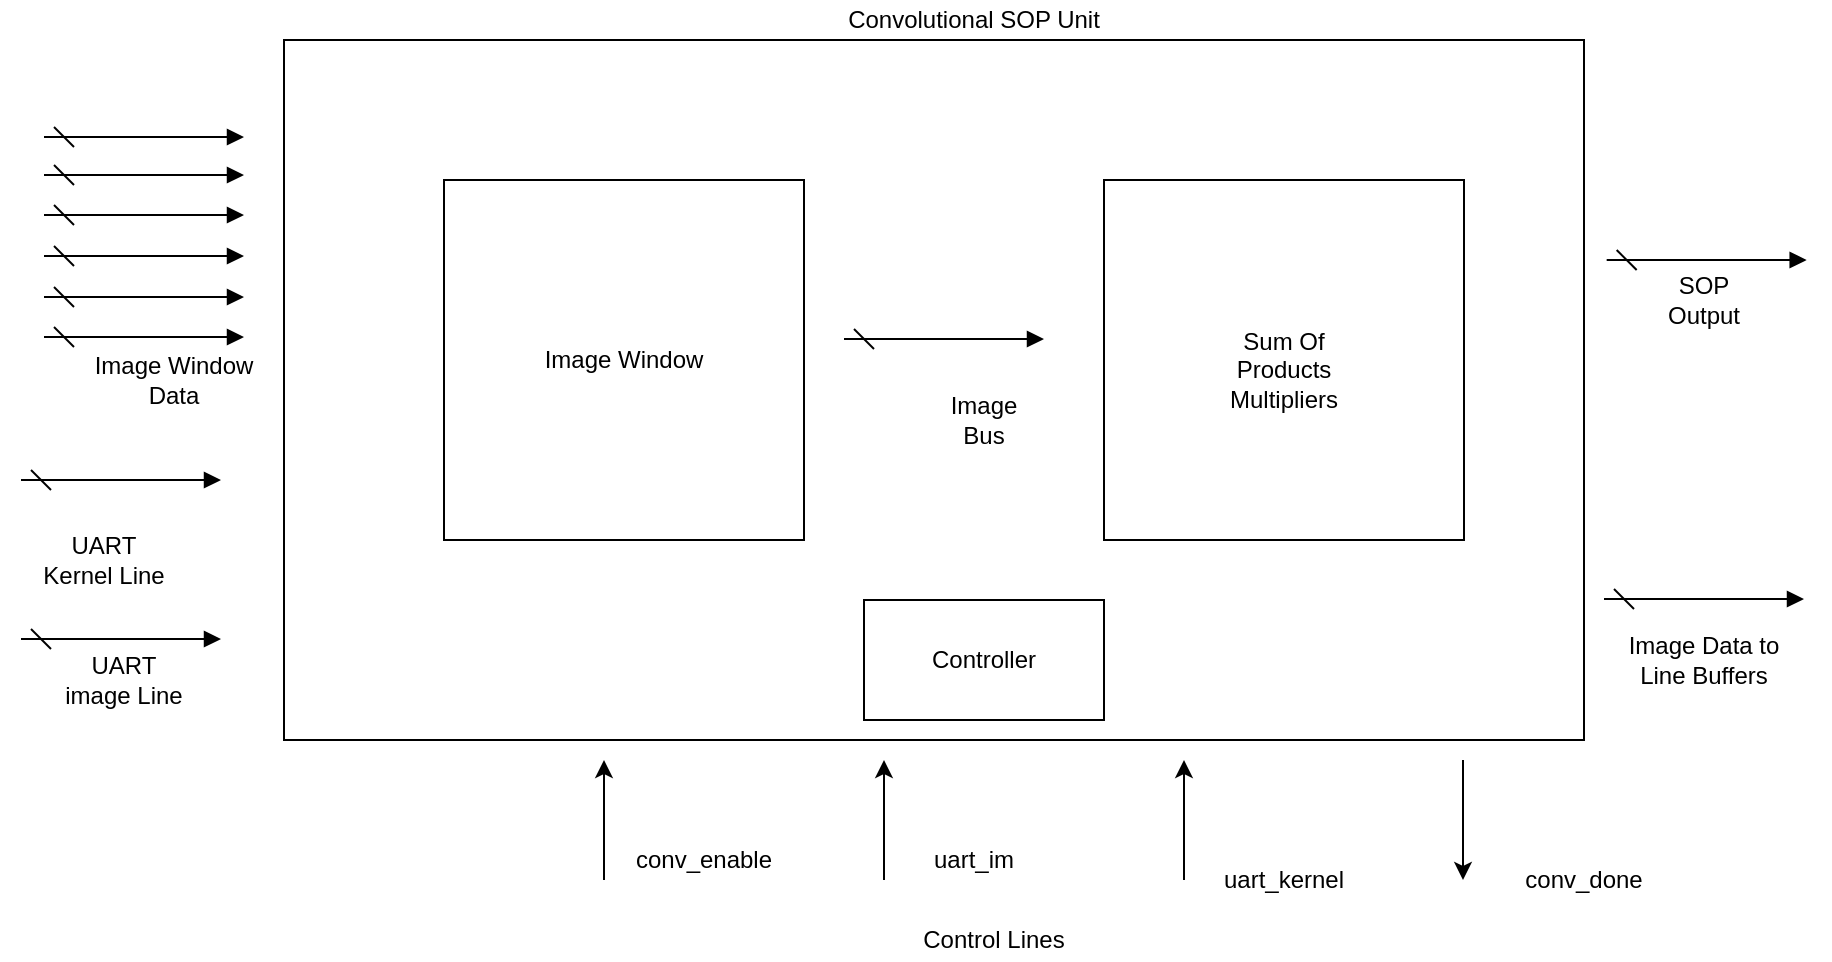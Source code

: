 <mxfile pages="5" version="11.2.8" type="github"><diagram id="22mHiTSVmHhZgT7WigQL" name="Page-1"><mxGraphModel dx="1967" dy="670" grid="1" gridSize="10" guides="1" tooltips="1" connect="1" arrows="1" fold="1" page="1" pageScale="1" pageWidth="850" pageHeight="1100" math="0" shadow="0"><root><mxCell id="0"/><mxCell id="1" parent="0"/><mxCell id="A-DwUGsljBE6EYlHJ1B1-1" value="" style="rounded=0;whiteSpace=wrap;html=1;" parent="1" vertex="1"><mxGeometry x="30" y="40" width="650" height="350" as="geometry"/></mxCell><mxCell id="A-DwUGsljBE6EYlHJ1B1-2" value="Convolutional SOP Unit" style="text;html=1;strokeColor=none;fillColor=none;align=center;verticalAlign=middle;whiteSpace=wrap;rounded=0;" parent="1" vertex="1"><mxGeometry x="300" y="20" width="150" height="20" as="geometry"/></mxCell><mxCell id="A-DwUGsljBE6EYlHJ1B1-3" value="" style="whiteSpace=wrap;html=1;aspect=fixed;" parent="1" vertex="1"><mxGeometry x="110" y="110" width="180" height="180" as="geometry"/></mxCell><mxCell id="A-DwUGsljBE6EYlHJ1B1-5" value="Image Window" style="text;html=1;strokeColor=none;fillColor=none;align=center;verticalAlign=middle;whiteSpace=wrap;rounded=0;" parent="1" vertex="1"><mxGeometry x="120" y="190" width="160" height="20" as="geometry"/></mxCell><mxCell id="A-DwUGsljBE6EYlHJ1B1-6" value="" style="whiteSpace=wrap;html=1;aspect=fixed;" parent="1" vertex="1"><mxGeometry x="440" y="110" width="180" height="180" as="geometry"/></mxCell><mxCell id="A-DwUGsljBE6EYlHJ1B1-7" value="Sum Of Products Multipliers" style="text;html=1;strokeColor=none;fillColor=none;align=center;verticalAlign=middle;whiteSpace=wrap;rounded=0;" parent="1" vertex="1"><mxGeometry x="500" y="180" width="60" height="50" as="geometry"/></mxCell><mxCell id="A-DwUGsljBE6EYlHJ1B1-8" value="Controller" style="rounded=0;whiteSpace=wrap;html=1;" parent="1" vertex="1"><mxGeometry x="320" y="320" width="120" height="60" as="geometry"/></mxCell><mxCell id="A-DwUGsljBE6EYlHJ1B1-11" value="" style="endArrow=classic;html=1;" parent="1" edge="1"><mxGeometry width="50" height="50" relative="1" as="geometry"><mxPoint x="190" y="460" as="sourcePoint"/><mxPoint x="190" y="400" as="targetPoint"/></mxGeometry></mxCell><mxCell id="A-DwUGsljBE6EYlHJ1B1-12" value="conv_enable" style="text;html=1;strokeColor=none;fillColor=none;align=center;verticalAlign=middle;whiteSpace=wrap;rounded=0;" parent="1" vertex="1"><mxGeometry x="220" y="440" width="40" height="20" as="geometry"/></mxCell><mxCell id="A-DwUGsljBE6EYlHJ1B1-15" value="" style="endArrow=classic;html=1;" parent="1" edge="1"><mxGeometry width="50" height="50" relative="1" as="geometry"><mxPoint x="330" y="460" as="sourcePoint"/><mxPoint x="330" y="400" as="targetPoint"/></mxGeometry></mxCell><mxCell id="A-DwUGsljBE6EYlHJ1B1-18" value="conv_done" style="text;html=1;strokeColor=none;fillColor=none;align=center;verticalAlign=middle;whiteSpace=wrap;rounded=0;" parent="1" vertex="1"><mxGeometry x="660" y="450" width="40" height="20" as="geometry"/></mxCell><mxCell id="A-DwUGsljBE6EYlHJ1B1-19" value="" style="endArrow=classic;html=1;" parent="1" edge="1"><mxGeometry width="50" height="50" relative="1" as="geometry"><mxPoint x="480" y="460" as="sourcePoint"/><mxPoint x="480" y="400" as="targetPoint"/></mxGeometry></mxCell><mxCell id="A-DwUGsljBE6EYlHJ1B1-20" value="uart_im" style="text;html=1;strokeColor=none;fillColor=none;align=center;verticalAlign=middle;whiteSpace=wrap;rounded=0;" parent="1" vertex="1"><mxGeometry x="355" y="440" width="40" height="20" as="geometry"/></mxCell><mxCell id="A-DwUGsljBE6EYlHJ1B1-22" value="" style="endArrow=classic;html=1;" parent="1" edge="1"><mxGeometry width="50" height="50" relative="1" as="geometry"><mxPoint x="619.5" y="400" as="sourcePoint"/><mxPoint x="619.5" y="460" as="targetPoint"/></mxGeometry></mxCell><mxCell id="A-DwUGsljBE6EYlHJ1B1-23" value="uart_kernel" style="text;html=1;strokeColor=none;fillColor=none;align=center;verticalAlign=middle;whiteSpace=wrap;rounded=0;" parent="1" vertex="1"><mxGeometry x="510" y="450" width="40" height="20" as="geometry"/></mxCell><mxCell id="A-DwUGsljBE6EYlHJ1B1-25" value="" style="startArrow=dash;startSize=8;endArrow=block;endFill=1;endSize=6;html=1;" parent="1" edge="1"><mxGeometry width="100" relative="1" as="geometry"><mxPoint x="310" y="189.5" as="sourcePoint"/><mxPoint x="410" y="189.5" as="targetPoint"/></mxGeometry></mxCell><mxCell id="A-DwUGsljBE6EYlHJ1B1-26" value="Control Lines" style="text;html=1;strokeColor=none;fillColor=none;align=center;verticalAlign=middle;whiteSpace=wrap;rounded=0;" parent="1" vertex="1"><mxGeometry x="340" y="480" width="90" height="20" as="geometry"/></mxCell><mxCell id="A-DwUGsljBE6EYlHJ1B1-27" value="Image Bus" style="text;html=1;strokeColor=none;fillColor=none;align=center;verticalAlign=middle;whiteSpace=wrap;rounded=0;" parent="1" vertex="1"><mxGeometry x="360" y="220" width="40" height="20" as="geometry"/></mxCell><mxCell id="A-DwUGsljBE6EYlHJ1B1-28" value="" style="startArrow=dash;startSize=8;endArrow=block;endFill=1;endSize=6;html=1;" parent="1" edge="1"><mxGeometry width="100" relative="1" as="geometry"><mxPoint x="-90" y="88.5" as="sourcePoint"/><mxPoint x="10" y="88.5" as="targetPoint"/></mxGeometry></mxCell><mxCell id="A-DwUGsljBE6EYlHJ1B1-29" value="" style="startArrow=dash;startSize=8;endArrow=block;endFill=1;endSize=6;html=1;" parent="1" edge="1"><mxGeometry width="100" relative="1" as="geometry"><mxPoint x="-90" y="107.5" as="sourcePoint"/><mxPoint x="10" y="107.5" as="targetPoint"/></mxGeometry></mxCell><mxCell id="A-DwUGsljBE6EYlHJ1B1-30" value="" style="startArrow=dash;startSize=8;endArrow=block;endFill=1;endSize=6;html=1;" parent="1" edge="1"><mxGeometry width="100" relative="1" as="geometry"><mxPoint x="-90" y="127.5" as="sourcePoint"/><mxPoint x="10" y="127.5" as="targetPoint"/></mxGeometry></mxCell><mxCell id="A-DwUGsljBE6EYlHJ1B1-31" value="" style="startArrow=dash;startSize=8;endArrow=block;endFill=1;endSize=6;html=1;" parent="1" edge="1"><mxGeometry width="100" relative="1" as="geometry"><mxPoint x="-90" y="148" as="sourcePoint"/><mxPoint x="10" y="148" as="targetPoint"/></mxGeometry></mxCell><mxCell id="A-DwUGsljBE6EYlHJ1B1-32" value="" style="startArrow=dash;startSize=8;endArrow=block;endFill=1;endSize=6;html=1;" parent="1" edge="1"><mxGeometry width="100" relative="1" as="geometry"><mxPoint x="-90" y="168.5" as="sourcePoint"/><mxPoint x="10" y="168.5" as="targetPoint"/></mxGeometry></mxCell><mxCell id="A-DwUGsljBE6EYlHJ1B1-33" value="" style="startArrow=dash;startSize=8;endArrow=block;endFill=1;endSize=6;html=1;" parent="1" edge="1"><mxGeometry width="100" relative="1" as="geometry"><mxPoint x="-90" y="188.5" as="sourcePoint"/><mxPoint x="10" y="188.5" as="targetPoint"/></mxGeometry></mxCell><mxCell id="A-DwUGsljBE6EYlHJ1B1-35" value="Image Window Data" style="text;html=1;strokeColor=none;fillColor=none;align=center;verticalAlign=middle;whiteSpace=wrap;rounded=0;" parent="1" vertex="1"><mxGeometry x="-70" y="200" width="90" height="20" as="geometry"/></mxCell><mxCell id="A-DwUGsljBE6EYlHJ1B1-36" value="" style="startArrow=dash;startSize=8;endArrow=block;endFill=1;endSize=6;html=1;" parent="1" edge="1"><mxGeometry width="100" relative="1" as="geometry"><mxPoint x="-101.5" y="260" as="sourcePoint"/><mxPoint x="-1.5" y="260" as="targetPoint"/></mxGeometry></mxCell><mxCell id="A-DwUGsljBE6EYlHJ1B1-37" value="UART image Line" style="text;html=1;strokeColor=none;fillColor=none;align=center;verticalAlign=middle;whiteSpace=wrap;rounded=0;" parent="1" vertex="1"><mxGeometry x="-85" y="350" width="70" height="20" as="geometry"/></mxCell><mxCell id="A-DwUGsljBE6EYlHJ1B1-39" value="" style="startArrow=dash;startSize=8;endArrow=block;endFill=1;endSize=6;html=1;" parent="1" edge="1"><mxGeometry width="100" relative="1" as="geometry"><mxPoint x="691.333" y="150" as="sourcePoint"/><mxPoint x="791.333" y="150" as="targetPoint"/></mxGeometry></mxCell><mxCell id="A-DwUGsljBE6EYlHJ1B1-40" value="SOP Output" style="text;html=1;strokeColor=none;fillColor=none;align=center;verticalAlign=middle;whiteSpace=wrap;rounded=0;" parent="1" vertex="1"><mxGeometry x="720" y="160" width="40" height="20" as="geometry"/></mxCell><mxCell id="gmLHxpzR-BmfeOQctrAp-7" value="Image Data to Line Buffers" style="text;html=1;strokeColor=none;fillColor=none;align=center;verticalAlign=middle;whiteSpace=wrap;rounded=0;" parent="1" vertex="1"><mxGeometry x="695" y="340" width="90" height="20" as="geometry"/></mxCell><mxCell id="gmLHxpzR-BmfeOQctrAp-11" value="UART Kernel Line" style="text;html=1;strokeColor=none;fillColor=none;align=center;verticalAlign=middle;whiteSpace=wrap;rounded=0;" parent="1" vertex="1"><mxGeometry x="-95" y="290" width="70" height="20" as="geometry"/></mxCell><mxCell id="gmLHxpzR-BmfeOQctrAp-13" value="" style="startArrow=dash;startSize=8;endArrow=block;endFill=1;endSize=6;html=1;" parent="1" edge="1"><mxGeometry width="100" relative="1" as="geometry"><mxPoint x="-101.5" y="339.5" as="sourcePoint"/><mxPoint x="-1.5" y="339.5" as="targetPoint"/></mxGeometry></mxCell><mxCell id="JwOKlO1gDXySLURaSj7I-1" value="" style="startArrow=dash;startSize=8;endArrow=block;endFill=1;endSize=6;html=1;" parent="1" edge="1"><mxGeometry width="100" relative="1" as="geometry"><mxPoint x="690" y="319.5" as="sourcePoint"/><mxPoint x="790" y="319.5" as="targetPoint"/></mxGeometry></mxCell></root></mxGraphModel></diagram><diagram id="Rbnd_I2RS7SfJjRFTraC" name="Page-2"><mxGraphModel dx="782" dy="469" grid="1" gridSize="10" guides="1" tooltips="1" connect="1" arrows="1" fold="1" page="1" pageScale="1" pageWidth="850" pageHeight="1100" math="0" shadow="0"><root><mxCell id="D1V8HaXxPeXqqGJGkwDs-0"/><mxCell id="D1V8HaXxPeXqqGJGkwDs-1" parent="D1V8HaXxPeXqqGJGkwDs-0"/><mxCell id="D1V8HaXxPeXqqGJGkwDs-2" value="" style="ellipse;whiteSpace=wrap;html=1;aspect=fixed;" parent="D1V8HaXxPeXqqGJGkwDs-1" vertex="1"><mxGeometry x="130" y="100" width="80" height="80" as="geometry"/></mxCell><mxCell id="D1V8HaXxPeXqqGJGkwDs-3" value="Load_Kernel" style="text;html=1;strokeColor=none;fillColor=none;align=center;verticalAlign=middle;whiteSpace=wrap;rounded=0;" parent="D1V8HaXxPeXqqGJGkwDs-1" vertex="1"><mxGeometry x="390" y="140" width="40" height="20" as="geometry"/></mxCell><mxCell id="D1V8HaXxPeXqqGJGkwDs-4" value="" style="ellipse;whiteSpace=wrap;html=1;aspect=fixed;" parent="D1V8HaXxPeXqqGJGkwDs-1" vertex="1"><mxGeometry x="370" y="50" width="80" height="80" as="geometry"/></mxCell><mxCell id="D1V8HaXxPeXqqGJGkwDs-5" value="" style="endArrow=classic;html=1;" parent="D1V8HaXxPeXqqGJGkwDs-1" edge="1"><mxGeometry width="50" height="50" relative="1" as="geometry"><mxPoint x="260" y="140" as="sourcePoint"/><mxPoint x="330" y="100" as="targetPoint"/></mxGeometry></mxCell><mxCell id="D1V8HaXxPeXqqGJGkwDs-6" value="IDLE" style="text;html=1;strokeColor=none;fillColor=none;align=center;verticalAlign=middle;whiteSpace=wrap;rounded=0;" parent="D1V8HaXxPeXqqGJGkwDs-1" vertex="1"><mxGeometry x="160" y="210" width="40" height="20" as="geometry"/></mxCell><mxCell id="D1V8HaXxPeXqqGJGkwDs-7" value="" style="ellipse;whiteSpace=wrap;html=1;aspect=fixed;" parent="D1V8HaXxPeXqqGJGkwDs-1" vertex="1"><mxGeometry x="570" y="50" width="80" height="80" as="geometry"/></mxCell><mxCell id="D1V8HaXxPeXqqGJGkwDs-8" value="" style="endArrow=classic;html=1;" parent="D1V8HaXxPeXqqGJGkwDs-1" edge="1"><mxGeometry width="50" height="50" relative="1" as="geometry"><mxPoint x="470" y="70" as="sourcePoint"/><mxPoint x="530" y="70" as="targetPoint"/></mxGeometry></mxCell><mxCell id="D1V8HaXxPeXqqGJGkwDs-9" value="Pre_SOP" style="text;html=1;strokeColor=none;fillColor=none;align=center;verticalAlign=middle;whiteSpace=wrap;rounded=0;" parent="D1V8HaXxPeXqqGJGkwDs-1" vertex="1"><mxGeometry x="590" y="150" width="40" height="20" as="geometry"/></mxCell><mxCell id="D1V8HaXxPeXqqGJGkwDs-10" value="" style="ellipse;whiteSpace=wrap;html=1;aspect=fixed;" parent="D1V8HaXxPeXqqGJGkwDs-1" vertex="1"><mxGeometry x="460" y="240" width="80" height="80" as="geometry"/></mxCell><mxCell id="D1V8HaXxPeXqqGJGkwDs-11" value="" style="endArrow=classic;html=1;" parent="D1V8HaXxPeXqqGJGkwDs-1" edge="1"><mxGeometry width="50" height="50" relative="1" as="geometry"><mxPoint x="580" y="210" as="sourcePoint"/><mxPoint x="540" y="250" as="targetPoint"/></mxGeometry></mxCell><mxCell id="D1V8HaXxPeXqqGJGkwDs-12" value="Compute_SOP" style="text;html=1;strokeColor=none;fillColor=none;align=center;verticalAlign=middle;whiteSpace=wrap;rounded=0;" parent="D1V8HaXxPeXqqGJGkwDs-1" vertex="1"><mxGeometry x="480" y="340" width="40" height="20" as="geometry"/></mxCell><mxCell id="D1V8HaXxPeXqqGJGkwDs-13" value="" style="ellipse;whiteSpace=wrap;html=1;aspect=fixed;" parent="D1V8HaXxPeXqqGJGkwDs-1" vertex="1"><mxGeometry x="270" y="240" width="80" height="80" as="geometry"/></mxCell><mxCell id="D1V8HaXxPeXqqGJGkwDs-14" value="Latch_to_FIFO" style="text;html=1;strokeColor=none;fillColor=none;align=center;verticalAlign=middle;whiteSpace=wrap;rounded=0;" parent="D1V8HaXxPeXqqGJGkwDs-1" vertex="1"><mxGeometry x="290" y="340" width="40" height="20" as="geometry"/></mxCell><mxCell id="D1V8HaXxPeXqqGJGkwDs-15" value="" style="endArrow=classic;html=1;" parent="D1V8HaXxPeXqqGJGkwDs-1" edge="1"><mxGeometry width="50" height="50" relative="1" as="geometry"><mxPoint x="440" y="280" as="sourcePoint"/><mxPoint x="370" y="280" as="targetPoint"/></mxGeometry></mxCell><mxCell id="D1V8HaXxPeXqqGJGkwDs-16" value="" style="endArrow=classic;html=1;" parent="D1V8HaXxPeXqqGJGkwDs-1" edge="1"><mxGeometry width="50" height="50" relative="1" as="geometry"><mxPoint x="240" y="280" as="sourcePoint"/><mxPoint x="200" y="240" as="targetPoint"/></mxGeometry></mxCell></root></mxGraphModel></diagram><diagram id="fJ3cq6dA5cBmgDe5CCGw" name="Page-3"><mxGraphModel dx="1117" dy="670" grid="1" gridSize="10" guides="1" tooltips="1" connect="1" arrows="1" fold="1" page="1" pageScale="1" pageWidth="850" pageHeight="1100" math="0" shadow="0"><root><mxCell id="csFfKuGtRF_wu03xrYPR-0"/><mxCell id="csFfKuGtRF_wu03xrYPR-1" parent="csFfKuGtRF_wu03xrYPR-0"/><mxCell id="J2wGXgVd5oibzyWiJH2k-0" value="" style="rounded=0;whiteSpace=wrap;html=1;" vertex="1" parent="csFfKuGtRF_wu03xrYPR-1"><mxGeometry x="160" y="40" width="370" height="390" as="geometry"/></mxCell><mxCell id="J2wGXgVd5oibzyWiJH2k-1" value="Transmitter" style="rounded=0;whiteSpace=wrap;html=1;" vertex="1" parent="csFfKuGtRF_wu03xrYPR-1"><mxGeometry x="210" y="60" width="280" height="160" as="geometry"/></mxCell><mxCell id="J2wGXgVd5oibzyWiJH2k-2" value="Receiver" style="rounded=0;whiteSpace=wrap;html=1;" vertex="1" parent="csFfKuGtRF_wu03xrYPR-1"><mxGeometry x="210" y="240" width="280" height="160" as="geometry"/></mxCell><mxCell id="J2wGXgVd5oibzyWiJH2k-3" value="clk" style="endArrow=classic;html=1;entryX=1.001;entryY=0.102;entryDx=0;entryDy=0;entryPerimeter=0;" edge="1" parent="csFfKuGtRF_wu03xrYPR-1" target="J2wGXgVd5oibzyWiJH2k-0"><mxGeometry width="50" height="50" relative="1" as="geometry"><mxPoint x="630" y="80" as="sourcePoint"/><mxPoint x="160" y="81" as="targetPoint"/></mxGeometry></mxCell><mxCell id="J2wGXgVd5oibzyWiJH2k-4" value="reset" style="endArrow=classic;html=1;entryX=0.99;entryY=0.058;entryDx=0;entryDy=0;entryPerimeter=0;" edge="1" parent="csFfKuGtRF_wu03xrYPR-1" target="J2wGXgVd5oibzyWiJH2k-0"><mxGeometry width="50" height="50" relative="1" as="geometry"><mxPoint x="630" y="63" as="sourcePoint"/><mxPoint x="159.93" y="59.56" as="targetPoint"/></mxGeometry></mxCell><mxCell id="J2wGXgVd5oibzyWiJH2k-5" value="enable tx" style="endArrow=classic;html=1;entryX=1.005;entryY=0.877;entryDx=0;entryDy=0;entryPerimeter=0;" edge="1" parent="csFfKuGtRF_wu03xrYPR-1" target="J2wGXgVd5oibzyWiJH2k-1"><mxGeometry width="50" height="50" relative="1" as="geometry"><mxPoint x="640" y="200" as="sourcePoint"/><mxPoint x="600" y="210" as="targetPoint"/></mxGeometry></mxCell><mxCell id="J2wGXgVd5oibzyWiJH2k-6" value="UART RX" style="endArrow=classic;html=1;entryX=0;entryY=0.5;entryDx=0;entryDy=0;" edge="1" parent="csFfKuGtRF_wu03xrYPR-1" target="J2wGXgVd5oibzyWiJH2k-2"><mxGeometry width="50" height="50" relative="1" as="geometry"><mxPoint x="70" y="320" as="sourcePoint"/><mxPoint x="159.93" y="200.06" as="targetPoint"/></mxGeometry></mxCell><mxCell id="J2wGXgVd5oibzyWiJH2k-8" value="UART CTS" style="endArrow=classic;html=1;entryX=-0.011;entryY=0.104;entryDx=0;entryDy=0;entryPerimeter=0;" edge="1" parent="csFfKuGtRF_wu03xrYPR-1"><mxGeometry width="50" height="50" relative="1" as="geometry"><mxPoint x="60" y="200" as="sourcePoint"/><mxPoint x="209.93" y="200.06" as="targetPoint"/></mxGeometry></mxCell><mxCell id="J2wGXgVd5oibzyWiJH2k-10" value="UART RTS" style="endArrow=classic;html=1;exitX=0;exitY=0.25;exitDx=0;exitDy=0;" edge="1" parent="csFfKuGtRF_wu03xrYPR-1" source="J2wGXgVd5oibzyWiJH2k-2"><mxGeometry width="50" height="50" relative="1" as="geometry"><mxPoint x="70" y="280" as="sourcePoint"/><mxPoint x="70" y="280" as="targetPoint"/></mxGeometry></mxCell><mxCell id="J2wGXgVd5oibzyWiJH2k-11" value="UART TX" style="endArrow=classic;html=1;exitX=0;exitY=0.75;exitDx=0;exitDy=0;" edge="1" parent="csFfKuGtRF_wu03xrYPR-1" source="J2wGXgVd5oibzyWiJH2k-1"><mxGeometry width="50" height="50" relative="1" as="geometry"><mxPoint x="70" y="180" as="sourcePoint"/><mxPoint x="60" y="180" as="targetPoint"/></mxGeometry></mxCell><mxCell id="J2wGXgVd5oibzyWiJH2k-12" value="data" style="endArrow=classic;html=1;entryX=0.995;entryY=0.381;entryDx=0;entryDy=0;entryPerimeter=0;" edge="1" parent="csFfKuGtRF_wu03xrYPR-1" target="J2wGXgVd5oibzyWiJH2k-1"><mxGeometry width="50" height="50" relative="1" as="geometry"><mxPoint x="640" y="120" as="sourcePoint"/><mxPoint x="210" y="120" as="targetPoint"/></mxGeometry></mxCell><mxCell id="J2wGXgVd5oibzyWiJH2k-13" value="" style="endArrow=none;html=1;" edge="1" parent="csFfKuGtRF_wu03xrYPR-1"><mxGeometry width="50" height="50" relative="1" as="geometry"><mxPoint x="593.333" y="130" as="sourcePoint"/><mxPoint x="613.333" y="110" as="targetPoint"/></mxGeometry></mxCell><mxCell id="J2wGXgVd5oibzyWiJH2k-15" value="data" style="endArrow=classic;html=1;entryX=0;entryY=0.5;entryDx=0;entryDy=0;" edge="1" parent="csFfKuGtRF_wu03xrYPR-1"><mxGeometry width="50" height="50" relative="1" as="geometry"><mxPoint x="490" y="330" as="sourcePoint"/><mxPoint x="630" y="330" as="targetPoint"/></mxGeometry></mxCell><mxCell id="J2wGXgVd5oibzyWiJH2k-16" value="" style="endArrow=none;html=1;" edge="1" parent="csFfKuGtRF_wu03xrYPR-1"><mxGeometry width="50" height="50" relative="1" as="geometry"><mxPoint x="510" y="340" as="sourcePoint"/><mxPoint x="530" y="320" as="targetPoint"/></mxGeometry></mxCell><mxCell id="J2wGXgVd5oibzyWiJH2k-17" value="new rx" style="endArrow=classic;html=1;entryX=0.007;entryY=0.625;entryDx=0;entryDy=0;entryPerimeter=0;" edge="1" parent="csFfKuGtRF_wu03xrYPR-1"><mxGeometry width="50" height="50" relative="1" as="geometry"><mxPoint x="490" y="380.5" as="sourcePoint"/><mxPoint x="637.96" y="380" as="targetPoint"/></mxGeometry></mxCell><mxCell id="J2wGXgVd5oibzyWiJH2k-18" value="tx_done" style="endArrow=classic;html=1;entryX=0.007;entryY=0.625;entryDx=0;entryDy=0;entryPerimeter=0;" edge="1" parent="csFfKuGtRF_wu03xrYPR-1"><mxGeometry width="50" height="50" relative="1" as="geometry"><mxPoint x="490" y="160.5" as="sourcePoint"/><mxPoint x="637.96" y="160" as="targetPoint"/></mxGeometry></mxCell></root></mxGraphModel></diagram><diagram id="-1MKezCD0Lewet-JU4sD" name="Page-4"><mxGraphModel dx="782" dy="469" grid="1" gridSize="10" guides="1" tooltips="1" connect="1" arrows="1" fold="1" page="1" pageScale="1" pageWidth="850" pageHeight="1100" math="0" shadow="0"><root><mxCell id="b65iT0gr7IEsOyHkldMa-0"/><mxCell id="b65iT0gr7IEsOyHkldMa-1" parent="b65iT0gr7IEsOyHkldMa-0"/><mxCell id="i23WGoleFITDW1apIH9c-0" value="" style="rounded=0;whiteSpace=wrap;html=1;" vertex="1" parent="b65iT0gr7IEsOyHkldMa-1"><mxGeometry x="200" y="40" width="390" height="350" as="geometry"/></mxCell><mxCell id="i23WGoleFITDW1apIH9c-1" value="" style="endArrow=classic;html=1;" edge="1" parent="b65iT0gr7IEsOyHkldMa-1"><mxGeometry width="50" height="50" relative="1" as="geometry"><mxPoint x="60" y="60" as="sourcePoint"/><mxPoint x="120" y="60" as="targetPoint"/></mxGeometry></mxCell><mxCell id="i23WGoleFITDW1apIH9c-2" value="" style="endArrow=classic;html=1;" edge="1" parent="b65iT0gr7IEsOyHkldMa-1"><mxGeometry width="50" height="50" relative="1" as="geometry"><mxPoint x="60" y="90" as="sourcePoint"/><mxPoint x="120" y="90" as="targetPoint"/></mxGeometry></mxCell><mxCell id="i23WGoleFITDW1apIH9c-3" value="clk" style="text;html=1;strokeColor=none;fillColor=none;align=center;verticalAlign=middle;whiteSpace=wrap;rounded=0;" vertex="1" parent="b65iT0gr7IEsOyHkldMa-1"><mxGeometry x="10" y="50" width="40" height="20" as="geometry"/></mxCell><mxCell id="i23WGoleFITDW1apIH9c-4" value="rst" style="text;html=1;strokeColor=none;fillColor=none;align=center;verticalAlign=middle;whiteSpace=wrap;rounded=0;" vertex="1" parent="b65iT0gr7IEsOyHkldMa-1"><mxGeometry x="10" y="80" width="40" height="20" as="geometry"/></mxCell><mxCell id="i23WGoleFITDW1apIH9c-5" value="" style="startArrow=dash;startSize=8;endArrow=block;endFill=1;endSize=6;html=1;" edge="1" parent="b65iT0gr7IEsOyHkldMa-1"><mxGeometry width="100" relative="1" as="geometry"><mxPoint x="30" y="140" as="sourcePoint"/><mxPoint x="130" y="140" as="targetPoint"/></mxGeometry></mxCell><mxCell id="i23WGoleFITDW1apIH9c-6" value="Image Data In&lt;br&gt;[7:0]" style="text;html=1;" vertex="1" parent="b65iT0gr7IEsOyHkldMa-1"><mxGeometry x="30" y="160" width="90" height="40" as="geometry"/></mxCell><mxCell id="-ksnqecAJdmT0KAfJFgd-0" value="" style="startArrow=dash;startSize=8;endArrow=block;endFill=1;endSize=6;html=1;" edge="1" parent="b65iT0gr7IEsOyHkldMa-1"><mxGeometry width="100" relative="1" as="geometry"><mxPoint x="600" y="59" as="sourcePoint"/><mxPoint x="700" y="59" as="targetPoint"/></mxGeometry></mxCell><mxCell id="-ksnqecAJdmT0KAfJFgd-1" value="" style="startArrow=dash;startSize=8;endArrow=block;endFill=1;endSize=6;html=1;" edge="1" parent="b65iT0gr7IEsOyHkldMa-1"><mxGeometry width="100" relative="1" as="geometry"><mxPoint x="600" y="78" as="sourcePoint"/><mxPoint x="700" y="78" as="targetPoint"/></mxGeometry></mxCell><mxCell id="-ksnqecAJdmT0KAfJFgd-2" value="" style="startArrow=dash;startSize=8;endArrow=block;endFill=1;endSize=6;html=1;" edge="1" parent="b65iT0gr7IEsOyHkldMa-1"><mxGeometry width="100" relative="1" as="geometry"><mxPoint x="600" y="98" as="sourcePoint"/><mxPoint x="700" y="98" as="targetPoint"/></mxGeometry></mxCell><mxCell id="-ksnqecAJdmT0KAfJFgd-3" value="" style="startArrow=dash;startSize=8;endArrow=block;endFill=1;endSize=6;html=1;" edge="1" parent="b65iT0gr7IEsOyHkldMa-1"><mxGeometry width="100" relative="1" as="geometry"><mxPoint x="600" y="118.5" as="sourcePoint"/><mxPoint x="700" y="118.5" as="targetPoint"/></mxGeometry></mxCell><mxCell id="-ksnqecAJdmT0KAfJFgd-4" value="" style="startArrow=dash;startSize=8;endArrow=block;endFill=1;endSize=6;html=1;" edge="1" parent="b65iT0gr7IEsOyHkldMa-1"><mxGeometry width="100" relative="1" as="geometry"><mxPoint x="600" y="139" as="sourcePoint"/><mxPoint x="700" y="139" as="targetPoint"/></mxGeometry></mxCell><mxCell id="-ksnqecAJdmT0KAfJFgd-5" value="" style="startArrow=dash;startSize=8;endArrow=block;endFill=1;endSize=6;html=1;" edge="1" parent="b65iT0gr7IEsOyHkldMa-1"><mxGeometry width="100" relative="1" as="geometry"><mxPoint x="600" y="159" as="sourcePoint"/><mxPoint x="700" y="159" as="targetPoint"/></mxGeometry></mxCell><mxCell id="-ksnqecAJdmT0KAfJFgd-6" value="Image Window Data&lt;br&gt;6x{7:0]" style="text;html=1;strokeColor=none;fillColor=none;align=center;verticalAlign=middle;whiteSpace=wrap;rounded=0;" vertex="1" parent="b65iT0gr7IEsOyHkldMa-1"><mxGeometry x="630" y="180" width="40" height="20" as="geometry"/></mxCell><mxCell id="-ksnqecAJdmT0KAfJFgd-7" value="" style="endArrow=classic;html=1;" edge="1" parent="b65iT0gr7IEsOyHkldMa-1"><mxGeometry width="50" height="50" relative="1" as="geometry"><mxPoint x="75" y="300" as="sourcePoint"/><mxPoint x="135" y="300" as="targetPoint"/></mxGeometry></mxCell><mxCell id="-ksnqecAJdmT0KAfJFgd-8" value="Line Buffer Enable" style="text;html=1;strokeColor=none;fillColor=none;align=center;verticalAlign=middle;whiteSpace=wrap;rounded=0;" vertex="1" parent="b65iT0gr7IEsOyHkldMa-1"><mxGeometry x="10" y="290" width="40" height="20" as="geometry"/></mxCell><mxCell id="-ksnqecAJdmT0KAfJFgd-9" value="" style="rounded=0;whiteSpace=wrap;html=1;" vertex="1" parent="b65iT0gr7IEsOyHkldMa-1"><mxGeometry x="220" y="70" width="120" height="40" as="geometry"/></mxCell><mxCell id="-ksnqecAJdmT0KAfJFgd-10" value="" style="rounded=0;whiteSpace=wrap;html=1;" vertex="1" parent="b65iT0gr7IEsOyHkldMa-1"><mxGeometry x="220" y="120" width="120" height="40" as="geometry"/></mxCell><mxCell id="-ksnqecAJdmT0KAfJFgd-11" value="" style="rounded=0;whiteSpace=wrap;html=1;" vertex="1" parent="b65iT0gr7IEsOyHkldMa-1"><mxGeometry x="220" y="170" width="120" height="40" as="geometry"/></mxCell><mxCell id="-ksnqecAJdmT0KAfJFgd-12" value="" style="rounded=0;whiteSpace=wrap;html=1;" vertex="1" parent="b65iT0gr7IEsOyHkldMa-1"><mxGeometry x="220" y="220" width="120" height="40" as="geometry"/></mxCell><mxCell id="-ksnqecAJdmT0KAfJFgd-13" value="" style="rounded=0;whiteSpace=wrap;html=1;" vertex="1" parent="b65iT0gr7IEsOyHkldMa-1"><mxGeometry x="220" y="270" width="120" height="40" as="geometry"/></mxCell><mxCell id="-ksnqecAJdmT0KAfJFgd-14" value="" style="rounded=0;whiteSpace=wrap;html=1;" vertex="1" parent="b65iT0gr7IEsOyHkldMa-1"><mxGeometry x="220" y="320" width="120" height="40" as="geometry"/></mxCell><mxCell id="-ksnqecAJdmT0KAfJFgd-15" value="" style="rounded=0;whiteSpace=wrap;html=1;" vertex="1" parent="b65iT0gr7IEsOyHkldMa-1"><mxGeometry x="425" y="170" width="120" height="60" as="geometry"/></mxCell><mxCell id="-ksnqecAJdmT0KAfJFgd-16" value="Interfacing Controller" style="text;html=1;strokeColor=none;fillColor=none;align=center;verticalAlign=middle;whiteSpace=wrap;rounded=0;" vertex="1" parent="b65iT0gr7IEsOyHkldMa-1"><mxGeometry x="460" y="240" width="40" height="20" as="geometry"/></mxCell><mxCell id="-ksnqecAJdmT0KAfJFgd-17" value="SRAM Stack" style="text;html=1;strokeColor=none;fillColor=none;align=center;verticalAlign=middle;whiteSpace=wrap;rounded=0;" vertex="1" parent="b65iT0gr7IEsOyHkldMa-1"><mxGeometry x="350" y="180" width="60" height="20" as="geometry"/></mxCell></root></mxGraphModel></diagram><diagram id="FiHGq2ykERjMvAko8kfQ" name="Page-5"><mxGraphModel dx="782" dy="469" grid="1" gridSize="10" guides="1" tooltips="1" connect="1" arrows="1" fold="1" page="1" pageScale="1" pageWidth="850" pageHeight="1100" math="0" shadow="0"><root><mxCell id="4l7M5UjJcYvJyGSoWNaG-0"/><mxCell id="4l7M5UjJcYvJyGSoWNaG-1" parent="4l7M5UjJcYvJyGSoWNaG-0"/><mxCell id="QhGMkNuUyOtyFABgxkcq-0" value="" style="rounded=0;whiteSpace=wrap;html=1;" vertex="1" parent="4l7M5UjJcYvJyGSoWNaG-1"><mxGeometry x="200" y="40" width="440" height="400" as="geometry"/></mxCell></root></mxGraphModel></diagram></mxfile>